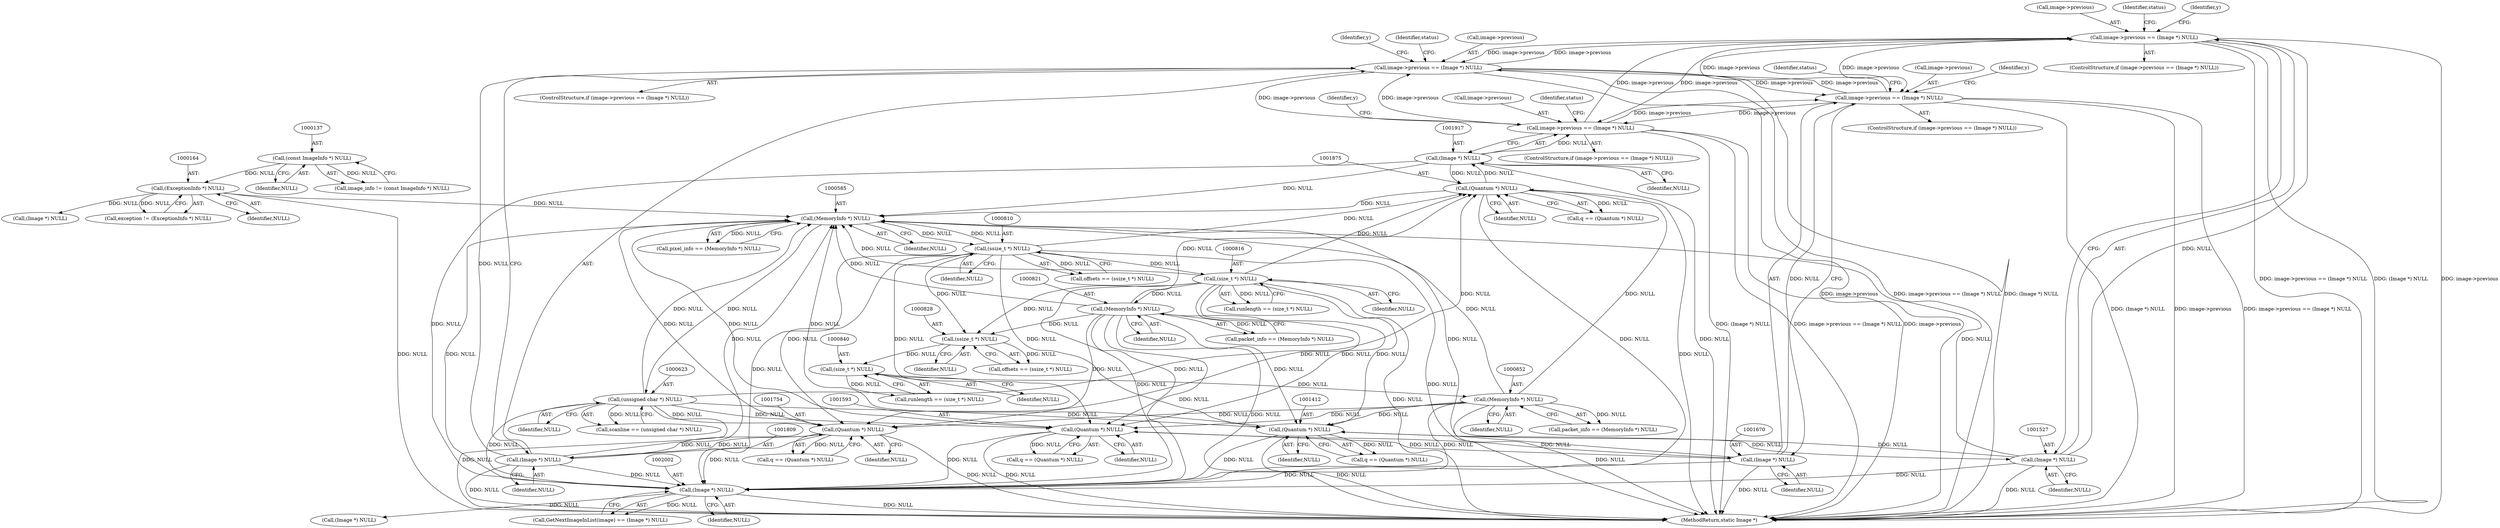 digraph "0_ImageMagick_8f8959033e4e59418d6506b345829af1f7a71127@pointer" {
"1001522" [label="(Call,image->previous == (Image *) NULL)"];
"1001804" [label="(Call,image->previous == (Image *) NULL)"];
"1001522" [label="(Call,image->previous == (Image *) NULL)"];
"1001665" [label="(Call,image->previous == (Image *) NULL)"];
"1001912" [label="(Call,image->previous == (Image *) NULL)"];
"1001916" [label="(Call,(Image *) NULL)"];
"1001874" [label="(Call,(Quantum *) NULL)"];
"1000815" [label="(Call,(size_t *) NULL)"];
"1000809" [label="(Call,(ssize_t *) NULL)"];
"1000584" [label="(Call,(MemoryInfo *) NULL)"];
"1001526" [label="(Call,(Image *) NULL)"];
"1001411" [label="(Call,(Quantum *) NULL)"];
"1000851" [label="(Call,(MemoryInfo *) NULL)"];
"1000839" [label="(Call,(size_t *) NULL)"];
"1000827" [label="(Call,(ssize_t *) NULL)"];
"1000820" [label="(Call,(MemoryInfo *) NULL)"];
"1000622" [label="(Call,(unsigned char *) NULL)"];
"1001753" [label="(Call,(Quantum *) NULL)"];
"1001808" [label="(Call,(Image *) NULL)"];
"1001592" [label="(Call,(Quantum *) NULL)"];
"1001669" [label="(Call,(Image *) NULL)"];
"1002001" [label="(Call,(Image *) NULL)"];
"1000163" [label="(Call,(ExceptionInfo *) NULL)"];
"1000136" [label="(Call,(const ImageInfo *) NULL)"];
"1001755" [label="(Identifier,NULL)"];
"1001916" [label="(Call,(Image *) NULL)"];
"1001666" [label="(Call,image->previous)"];
"1000813" [label="(Call,runlength == (size_t *) NULL)"];
"1000584" [label="(Call,(MemoryInfo *) NULL)"];
"1001813" [label="(Identifier,status)"];
"1000161" [label="(Call,exception != (ExceptionInfo *) NULL)"];
"1001528" [label="(Identifier,NULL)"];
"1001665" [label="(Call,image->previous == (Image *) NULL)"];
"1001874" [label="(Call,(Quantum *) NULL)"];
"1000807" [label="(Call,offsets == (ssize_t *) NULL)"];
"1001804" [label="(Call,image->previous == (Image *) NULL)"];
"1001592" [label="(Call,(Quantum *) NULL)"];
"1001594" [label="(Identifier,NULL)"];
"1001411" [label="(Call,(Quantum *) NULL)"];
"1001808" [label="(Call,(Image *) NULL)"];
"1000811" [label="(Identifier,NULL)"];
"1002001" [label="(Call,(Image *) NULL)"];
"1000841" [label="(Identifier,NULL)"];
"1000624" [label="(Identifier,NULL)"];
"1001876" [label="(Identifier,NULL)"];
"1000815" [label="(Call,(size_t *) NULL)"];
"1002043" [label="(MethodReturn,static Image *)"];
"1000622" [label="(Call,(unsigned char *) NULL)"];
"1001918" [label="(Identifier,NULL)"];
"1001521" [label="(ControlStructure,if (image->previous == (Image *) NULL))"];
"1001526" [label="(Call,(Image *) NULL)"];
"1000165" [label="(Identifier,NULL)"];
"1000827" [label="(Call,(ssize_t *) NULL)"];
"1001559" [label="(Identifier,y)"];
"1000194" [label="(Call,(Image *) NULL)"];
"1001805" [label="(Call,image->previous)"];
"1001998" [label="(Call,GetNextImageInList(image) == (Image *) NULL)"];
"1001413" [label="(Identifier,NULL)"];
"1000820" [label="(Call,(MemoryInfo *) NULL)"];
"1000818" [label="(Call,packet_info == (MemoryInfo *) NULL)"];
"1000809" [label="(Call,(ssize_t *) NULL)"];
"1001669" [label="(Call,(Image *) NULL)"];
"1002010" [label="(Call,(Image *) NULL)"];
"1000837" [label="(Call,runlength == (size_t *) NULL)"];
"1001803" [label="(ControlStructure,if (image->previous == (Image *) NULL))"];
"1001753" [label="(Call,(Quantum *) NULL)"];
"1000853" [label="(Identifier,NULL)"];
"1001523" [label="(Call,image->previous)"];
"1001664" [label="(ControlStructure,if (image->previous == (Image *) NULL))"];
"1000825" [label="(Call,offsets == (ssize_t *) NULL)"];
"1000620" [label="(Call,scanline == (unsigned char *) NULL)"];
"1000849" [label="(Call,packet_info == (MemoryInfo *) NULL)"];
"1001590" [label="(Call,q == (Quantum *) NULL)"];
"1001872" [label="(Call,q == (Quantum *) NULL)"];
"1000586" [label="(Identifier,NULL)"];
"1002003" [label="(Identifier,NULL)"];
"1001531" [label="(Identifier,status)"];
"1001674" [label="(Identifier,status)"];
"1000817" [label="(Identifier,NULL)"];
"1001810" [label="(Identifier,NULL)"];
"1000138" [label="(Identifier,NULL)"];
"1000822" [label="(Identifier,NULL)"];
"1001912" [label="(Call,image->previous == (Image *) NULL)"];
"1000163" [label="(Call,(ExceptionInfo *) NULL)"];
"1001913" [label="(Call,image->previous)"];
"1001921" [label="(Identifier,status)"];
"1000829" [label="(Identifier,NULL)"];
"1001841" [label="(Identifier,y)"];
"1000851" [label="(Call,(MemoryInfo *) NULL)"];
"1000839" [label="(Call,(size_t *) NULL)"];
"1001671" [label="(Identifier,NULL)"];
"1001378" [label="(Identifier,y)"];
"1001720" [label="(Identifier,y)"];
"1001522" [label="(Call,image->previous == (Image *) NULL)"];
"1000136" [label="(Call,(const ImageInfo *) NULL)"];
"1001911" [label="(ControlStructure,if (image->previous == (Image *) NULL))"];
"1000134" [label="(Call,image_info != (const ImageInfo *) NULL)"];
"1001751" [label="(Call,q == (Quantum *) NULL)"];
"1001409" [label="(Call,q == (Quantum *) NULL)"];
"1000582" [label="(Call,pixel_info == (MemoryInfo *) NULL)"];
"1001522" -> "1001521"  [label="AST: "];
"1001522" -> "1001526"  [label="CFG: "];
"1001523" -> "1001522"  [label="AST: "];
"1001526" -> "1001522"  [label="AST: "];
"1001531" -> "1001522"  [label="CFG: "];
"1001378" -> "1001522"  [label="CFG: "];
"1001522" -> "1002043"  [label="DDG: image->previous == (Image *) NULL"];
"1001522" -> "1002043"  [label="DDG: (Image *) NULL"];
"1001522" -> "1002043"  [label="DDG: image->previous"];
"1001804" -> "1001522"  [label="DDG: image->previous"];
"1001665" -> "1001522"  [label="DDG: image->previous"];
"1001912" -> "1001522"  [label="DDG: image->previous"];
"1001526" -> "1001522"  [label="DDG: NULL"];
"1001522" -> "1001665"  [label="DDG: image->previous"];
"1001522" -> "1001804"  [label="DDG: image->previous"];
"1001522" -> "1001912"  [label="DDG: image->previous"];
"1001804" -> "1001803"  [label="AST: "];
"1001804" -> "1001808"  [label="CFG: "];
"1001805" -> "1001804"  [label="AST: "];
"1001808" -> "1001804"  [label="AST: "];
"1001813" -> "1001804"  [label="CFG: "];
"1001720" -> "1001804"  [label="CFG: "];
"1001804" -> "1002043"  [label="DDG: image->previous == (Image *) NULL"];
"1001804" -> "1002043"  [label="DDG: (Image *) NULL"];
"1001804" -> "1002043"  [label="DDG: image->previous"];
"1001804" -> "1001665"  [label="DDG: image->previous"];
"1001665" -> "1001804"  [label="DDG: image->previous"];
"1001912" -> "1001804"  [label="DDG: image->previous"];
"1001808" -> "1001804"  [label="DDG: NULL"];
"1001804" -> "1001912"  [label="DDG: image->previous"];
"1001665" -> "1001664"  [label="AST: "];
"1001665" -> "1001669"  [label="CFG: "];
"1001666" -> "1001665"  [label="AST: "];
"1001669" -> "1001665"  [label="AST: "];
"1001674" -> "1001665"  [label="CFG: "];
"1001559" -> "1001665"  [label="CFG: "];
"1001665" -> "1002043"  [label="DDG: (Image *) NULL"];
"1001665" -> "1002043"  [label="DDG: image->previous"];
"1001665" -> "1002043"  [label="DDG: image->previous == (Image *) NULL"];
"1001912" -> "1001665"  [label="DDG: image->previous"];
"1001669" -> "1001665"  [label="DDG: NULL"];
"1001665" -> "1001912"  [label="DDG: image->previous"];
"1001912" -> "1001911"  [label="AST: "];
"1001912" -> "1001916"  [label="CFG: "];
"1001913" -> "1001912"  [label="AST: "];
"1001916" -> "1001912"  [label="AST: "];
"1001921" -> "1001912"  [label="CFG: "];
"1001841" -> "1001912"  [label="CFG: "];
"1001912" -> "1002043"  [label="DDG: (Image *) NULL"];
"1001912" -> "1002043"  [label="DDG: image->previous == (Image *) NULL"];
"1001912" -> "1002043"  [label="DDG: image->previous"];
"1001916" -> "1001912"  [label="DDG: NULL"];
"1001916" -> "1001918"  [label="CFG: "];
"1001917" -> "1001916"  [label="AST: "];
"1001918" -> "1001916"  [label="AST: "];
"1001916" -> "1002043"  [label="DDG: NULL"];
"1001916" -> "1000584"  [label="DDG: NULL"];
"1001916" -> "1001874"  [label="DDG: NULL"];
"1001874" -> "1001916"  [label="DDG: NULL"];
"1001916" -> "1002001"  [label="DDG: NULL"];
"1001874" -> "1001872"  [label="AST: "];
"1001874" -> "1001876"  [label="CFG: "];
"1001875" -> "1001874"  [label="AST: "];
"1001876" -> "1001874"  [label="AST: "];
"1001872" -> "1001874"  [label="CFG: "];
"1001874" -> "1002043"  [label="DDG: NULL"];
"1001874" -> "1000584"  [label="DDG: NULL"];
"1001874" -> "1001872"  [label="DDG: NULL"];
"1000815" -> "1001874"  [label="DDG: NULL"];
"1000622" -> "1001874"  [label="DDG: NULL"];
"1000809" -> "1001874"  [label="DDG: NULL"];
"1000820" -> "1001874"  [label="DDG: NULL"];
"1000851" -> "1001874"  [label="DDG: NULL"];
"1001874" -> "1002001"  [label="DDG: NULL"];
"1000815" -> "1000813"  [label="AST: "];
"1000815" -> "1000817"  [label="CFG: "];
"1000816" -> "1000815"  [label="AST: "];
"1000817" -> "1000815"  [label="AST: "];
"1000813" -> "1000815"  [label="CFG: "];
"1000815" -> "1002043"  [label="DDG: NULL"];
"1000815" -> "1000584"  [label="DDG: NULL"];
"1000815" -> "1000813"  [label="DDG: NULL"];
"1000809" -> "1000815"  [label="DDG: NULL"];
"1000815" -> "1000820"  [label="DDG: NULL"];
"1000815" -> "1000827"  [label="DDG: NULL"];
"1000815" -> "1001411"  [label="DDG: NULL"];
"1000815" -> "1001592"  [label="DDG: NULL"];
"1000815" -> "1001753"  [label="DDG: NULL"];
"1000815" -> "1002001"  [label="DDG: NULL"];
"1000809" -> "1000807"  [label="AST: "];
"1000809" -> "1000811"  [label="CFG: "];
"1000810" -> "1000809"  [label="AST: "];
"1000811" -> "1000809"  [label="AST: "];
"1000807" -> "1000809"  [label="CFG: "];
"1000809" -> "1002043"  [label="DDG: NULL"];
"1000809" -> "1000584"  [label="DDG: NULL"];
"1000809" -> "1000807"  [label="DDG: NULL"];
"1000584" -> "1000809"  [label="DDG: NULL"];
"1000809" -> "1000827"  [label="DDG: NULL"];
"1000809" -> "1001411"  [label="DDG: NULL"];
"1000809" -> "1001592"  [label="DDG: NULL"];
"1000809" -> "1001753"  [label="DDG: NULL"];
"1000809" -> "1002001"  [label="DDG: NULL"];
"1000584" -> "1000582"  [label="AST: "];
"1000584" -> "1000586"  [label="CFG: "];
"1000585" -> "1000584"  [label="AST: "];
"1000586" -> "1000584"  [label="AST: "];
"1000582" -> "1000584"  [label="CFG: "];
"1000584" -> "1000582"  [label="DDG: NULL"];
"1001526" -> "1000584"  [label="DDG: NULL"];
"1001753" -> "1000584"  [label="DDG: NULL"];
"1000622" -> "1000584"  [label="DDG: NULL"];
"1001592" -> "1000584"  [label="DDG: NULL"];
"1001669" -> "1000584"  [label="DDG: NULL"];
"1002001" -> "1000584"  [label="DDG: NULL"];
"1001411" -> "1000584"  [label="DDG: NULL"];
"1000163" -> "1000584"  [label="DDG: NULL"];
"1000851" -> "1000584"  [label="DDG: NULL"];
"1001808" -> "1000584"  [label="DDG: NULL"];
"1000820" -> "1000584"  [label="DDG: NULL"];
"1000584" -> "1000622"  [label="DDG: NULL"];
"1001526" -> "1001528"  [label="CFG: "];
"1001527" -> "1001526"  [label="AST: "];
"1001528" -> "1001526"  [label="AST: "];
"1001526" -> "1002043"  [label="DDG: NULL"];
"1001526" -> "1001411"  [label="DDG: NULL"];
"1001411" -> "1001526"  [label="DDG: NULL"];
"1001526" -> "1002001"  [label="DDG: NULL"];
"1001411" -> "1001409"  [label="AST: "];
"1001411" -> "1001413"  [label="CFG: "];
"1001412" -> "1001411"  [label="AST: "];
"1001413" -> "1001411"  [label="AST: "];
"1001409" -> "1001411"  [label="CFG: "];
"1001411" -> "1002043"  [label="DDG: NULL"];
"1001411" -> "1001409"  [label="DDG: NULL"];
"1000851" -> "1001411"  [label="DDG: NULL"];
"1000622" -> "1001411"  [label="DDG: NULL"];
"1000820" -> "1001411"  [label="DDG: NULL"];
"1001411" -> "1002001"  [label="DDG: NULL"];
"1000851" -> "1000849"  [label="AST: "];
"1000851" -> "1000853"  [label="CFG: "];
"1000852" -> "1000851"  [label="AST: "];
"1000853" -> "1000851"  [label="AST: "];
"1000849" -> "1000851"  [label="CFG: "];
"1000851" -> "1002043"  [label="DDG: NULL"];
"1000851" -> "1000849"  [label="DDG: NULL"];
"1000839" -> "1000851"  [label="DDG: NULL"];
"1000851" -> "1001592"  [label="DDG: NULL"];
"1000851" -> "1001753"  [label="DDG: NULL"];
"1000851" -> "1002001"  [label="DDG: NULL"];
"1000839" -> "1000837"  [label="AST: "];
"1000839" -> "1000841"  [label="CFG: "];
"1000840" -> "1000839"  [label="AST: "];
"1000841" -> "1000839"  [label="AST: "];
"1000837" -> "1000839"  [label="CFG: "];
"1000839" -> "1000837"  [label="DDG: NULL"];
"1000827" -> "1000839"  [label="DDG: NULL"];
"1000827" -> "1000825"  [label="AST: "];
"1000827" -> "1000829"  [label="CFG: "];
"1000828" -> "1000827"  [label="AST: "];
"1000829" -> "1000827"  [label="AST: "];
"1000825" -> "1000827"  [label="CFG: "];
"1000827" -> "1000825"  [label="DDG: NULL"];
"1000820" -> "1000827"  [label="DDG: NULL"];
"1000820" -> "1000818"  [label="AST: "];
"1000820" -> "1000822"  [label="CFG: "];
"1000821" -> "1000820"  [label="AST: "];
"1000822" -> "1000820"  [label="AST: "];
"1000818" -> "1000820"  [label="CFG: "];
"1000820" -> "1002043"  [label="DDG: NULL"];
"1000820" -> "1000818"  [label="DDG: NULL"];
"1000820" -> "1001592"  [label="DDG: NULL"];
"1000820" -> "1001753"  [label="DDG: NULL"];
"1000820" -> "1002001"  [label="DDG: NULL"];
"1000622" -> "1000620"  [label="AST: "];
"1000622" -> "1000624"  [label="CFG: "];
"1000623" -> "1000622"  [label="AST: "];
"1000624" -> "1000622"  [label="AST: "];
"1000620" -> "1000622"  [label="CFG: "];
"1000622" -> "1002043"  [label="DDG: NULL"];
"1000622" -> "1000620"  [label="DDG: NULL"];
"1000622" -> "1001592"  [label="DDG: NULL"];
"1000622" -> "1001753"  [label="DDG: NULL"];
"1000622" -> "1002001"  [label="DDG: NULL"];
"1001753" -> "1001751"  [label="AST: "];
"1001753" -> "1001755"  [label="CFG: "];
"1001754" -> "1001753"  [label="AST: "];
"1001755" -> "1001753"  [label="AST: "];
"1001751" -> "1001753"  [label="CFG: "];
"1001753" -> "1002043"  [label="DDG: NULL"];
"1001753" -> "1001751"  [label="DDG: NULL"];
"1001808" -> "1001753"  [label="DDG: NULL"];
"1001753" -> "1001808"  [label="DDG: NULL"];
"1001753" -> "1002001"  [label="DDG: NULL"];
"1001808" -> "1001810"  [label="CFG: "];
"1001809" -> "1001808"  [label="AST: "];
"1001810" -> "1001808"  [label="AST: "];
"1001808" -> "1002043"  [label="DDG: NULL"];
"1001808" -> "1002001"  [label="DDG: NULL"];
"1001592" -> "1001590"  [label="AST: "];
"1001592" -> "1001594"  [label="CFG: "];
"1001593" -> "1001592"  [label="AST: "];
"1001594" -> "1001592"  [label="AST: "];
"1001590" -> "1001592"  [label="CFG: "];
"1001592" -> "1002043"  [label="DDG: NULL"];
"1001592" -> "1001590"  [label="DDG: NULL"];
"1001669" -> "1001592"  [label="DDG: NULL"];
"1001592" -> "1001669"  [label="DDG: NULL"];
"1001592" -> "1002001"  [label="DDG: NULL"];
"1001669" -> "1001671"  [label="CFG: "];
"1001670" -> "1001669"  [label="AST: "];
"1001671" -> "1001669"  [label="AST: "];
"1001669" -> "1002043"  [label="DDG: NULL"];
"1001669" -> "1002001"  [label="DDG: NULL"];
"1002001" -> "1001998"  [label="AST: "];
"1002001" -> "1002003"  [label="CFG: "];
"1002002" -> "1002001"  [label="AST: "];
"1002003" -> "1002001"  [label="AST: "];
"1001998" -> "1002001"  [label="CFG: "];
"1002001" -> "1002043"  [label="DDG: NULL"];
"1002001" -> "1001998"  [label="DDG: NULL"];
"1002001" -> "1002010"  [label="DDG: NULL"];
"1000163" -> "1000161"  [label="AST: "];
"1000163" -> "1000165"  [label="CFG: "];
"1000164" -> "1000163"  [label="AST: "];
"1000165" -> "1000163"  [label="AST: "];
"1000161" -> "1000163"  [label="CFG: "];
"1000163" -> "1002043"  [label="DDG: NULL"];
"1000163" -> "1000161"  [label="DDG: NULL"];
"1000136" -> "1000163"  [label="DDG: NULL"];
"1000163" -> "1000194"  [label="DDG: NULL"];
"1000136" -> "1000134"  [label="AST: "];
"1000136" -> "1000138"  [label="CFG: "];
"1000137" -> "1000136"  [label="AST: "];
"1000138" -> "1000136"  [label="AST: "];
"1000134" -> "1000136"  [label="CFG: "];
"1000136" -> "1000134"  [label="DDG: NULL"];
}
